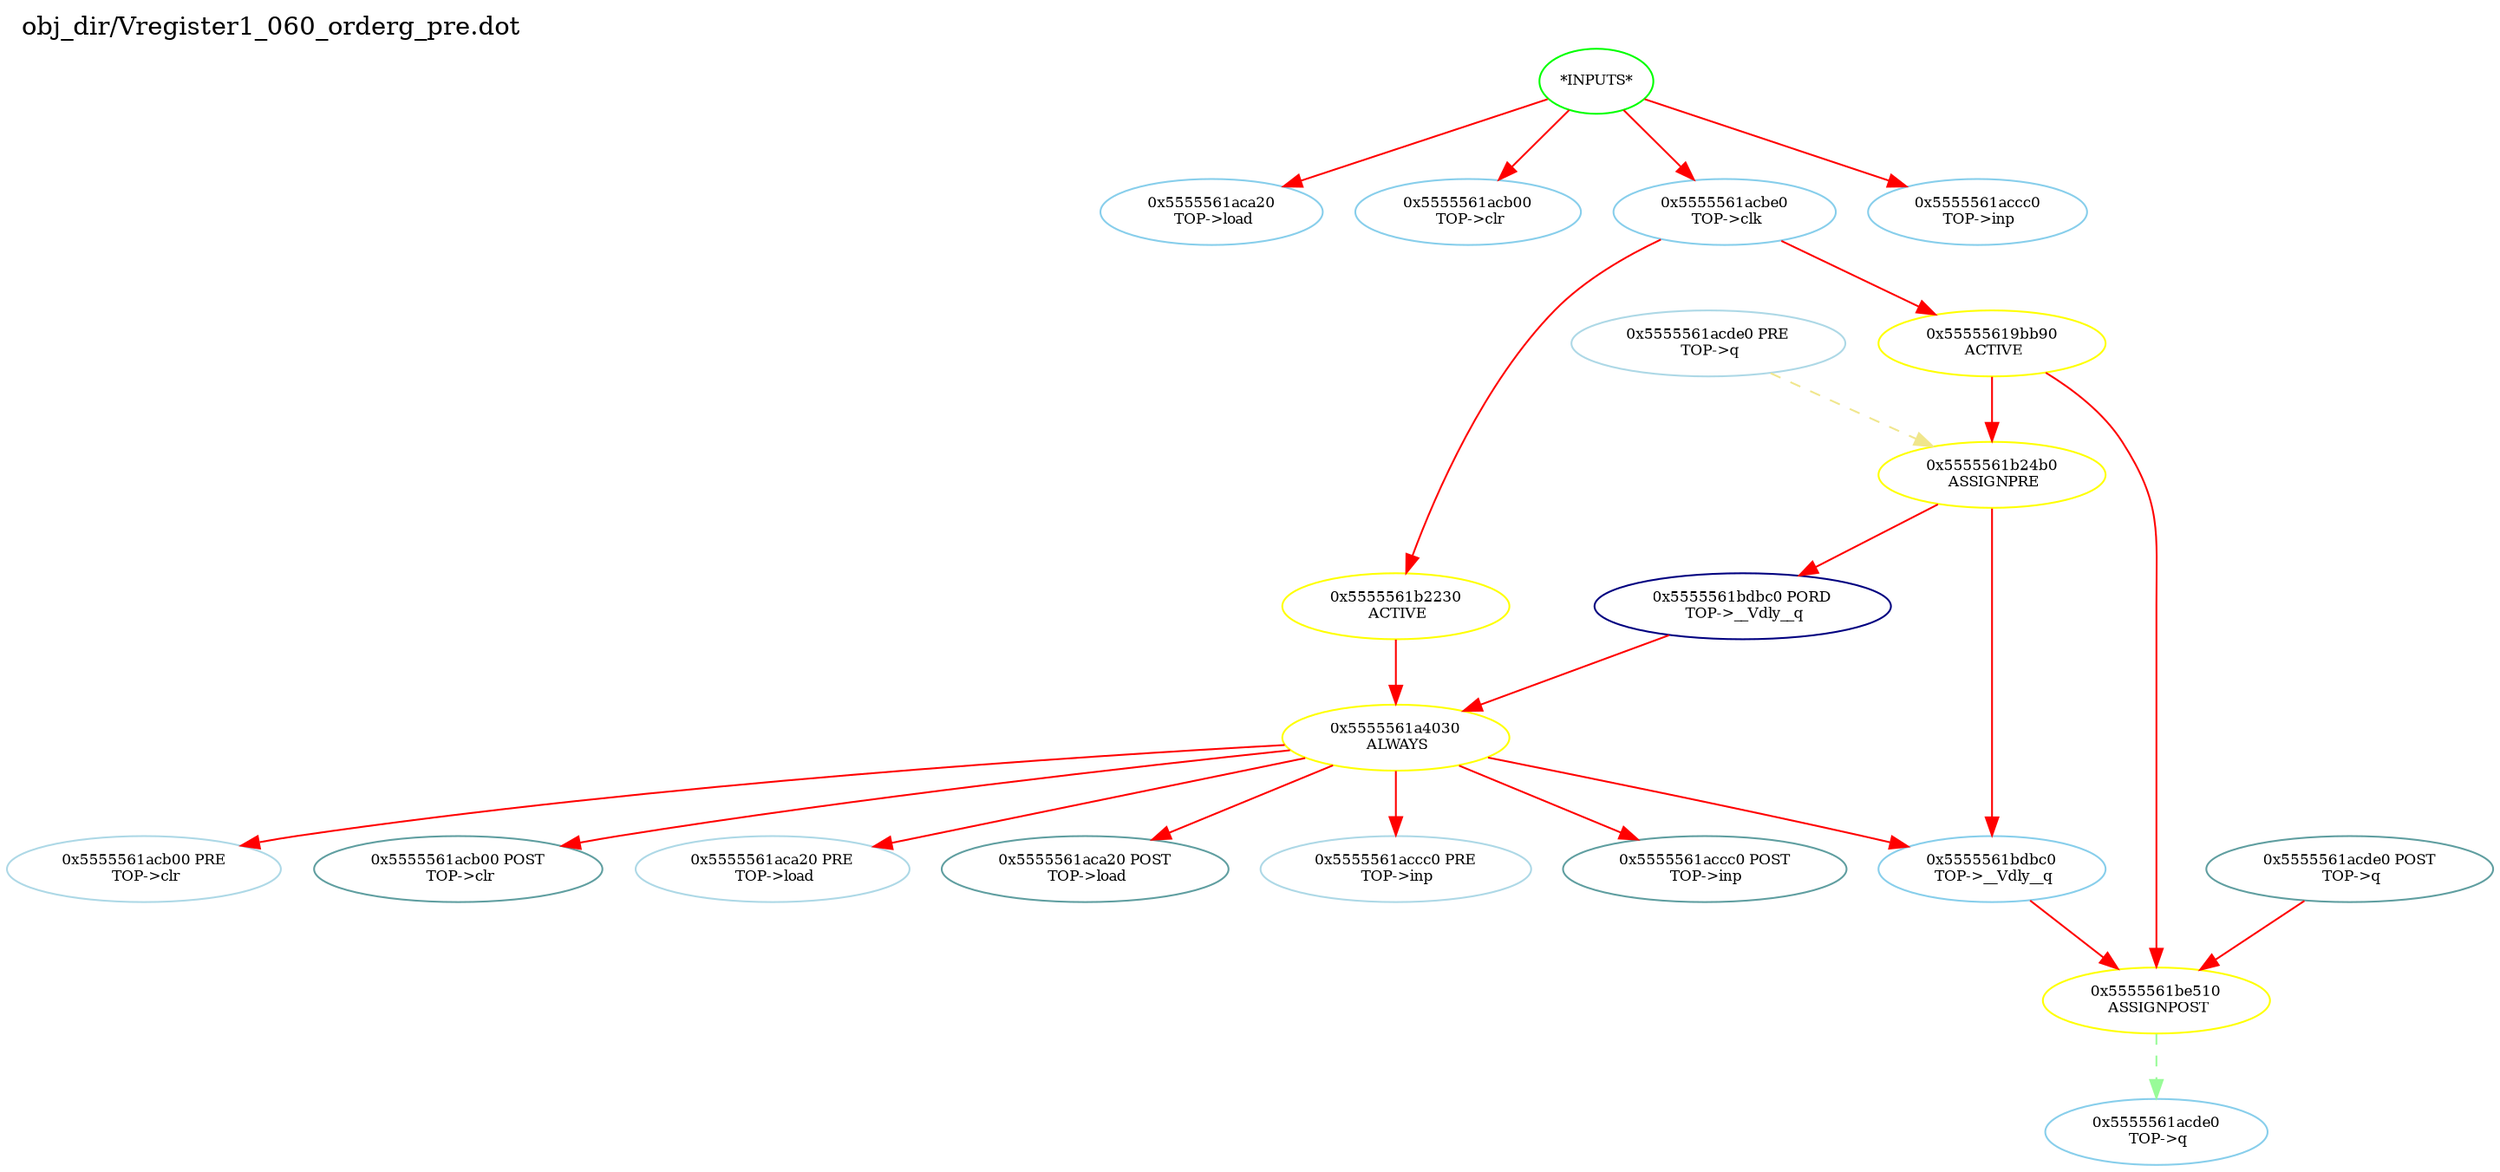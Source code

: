 digraph v3graph {
	graph	[label="obj_dir/Vregister1_060_orderg_pre.dot",
		 labelloc=t, labeljust=l,
		 //size="7.5,10",
		 rankdir=TB];
	n0	[fontsize=8 label="*INPUTS*", color=green];
	n0x5555561ac860_1	[fontsize=8 label="0x5555561aca20\n TOP->load", color=skyblue];
	n0x5555561ac860_2	[fontsize=8 label="0x5555561acb00\n TOP->clr", color=skyblue];
	n0x5555561ac860_3	[fontsize=8 label="0x5555561acbe0\n TOP->clk", color=skyblue];
	n0x5555561ac860_4	[fontsize=8 label="0x5555561accc0\n TOP->inp", color=skyblue];
	n0x5555561ac860_5	[fontsize=8 label="0x5555561b2230\n ACTIVE", color=yellow];
	n0x5555561ac860_6	[fontsize=8 label="0x5555561a4030\n ALWAYS", color=yellow];
	n0x5555561ac860_7	[fontsize=8 label="0x5555561acb00 PRE\n TOP->clr", color=lightblue];
	n0x5555561ac860_8	[fontsize=8 label="0x5555561acb00 POST\n TOP->clr", color=CadetBlue];
	n0x5555561ac860_9	[fontsize=8 label="0x5555561bdbc0 PORD\n TOP->__Vdly__q", color=NavyBlue];
	n0x5555561ac860_10	[fontsize=8 label="0x5555561bdbc0\n TOP->__Vdly__q", color=skyblue];
	n0x5555561ac860_11	[fontsize=8 label="0x5555561aca20 PRE\n TOP->load", color=lightblue];
	n0x5555561ac860_12	[fontsize=8 label="0x5555561aca20 POST\n TOP->load", color=CadetBlue];
	n0x5555561ac860_13	[fontsize=8 label="0x5555561accc0 PRE\n TOP->inp", color=lightblue];
	n0x5555561ac860_14	[fontsize=8 label="0x5555561accc0 POST\n TOP->inp", color=CadetBlue];
	n0x5555561ac860_15	[fontsize=8 label="0x55555619bb90\n ACTIVE", color=yellow];
	n0x5555561ac860_16	[fontsize=8 label="0x5555561b24b0\n ASSIGNPRE", color=yellow];
	n0x5555561ac860_17	[fontsize=8 label="0x5555561acde0 PRE\n TOP->q", color=lightblue];
	n0x5555561ac860_18	[fontsize=8 label="0x5555561be510\n ASSIGNPOST", color=yellow];
	n0x5555561ac860_19	[fontsize=8 label="0x5555561acde0\n TOP->q", color=skyblue];
	n0x5555561ac860_20	[fontsize=8 label="0x5555561acde0 POST\n TOP->q", color=CadetBlue];
	n0 -> n0x5555561ac860_1 [fontsize=8 label="" weight=1 color=red];
	n0 -> n0x5555561ac860_2 [fontsize=8 label="" weight=1 color=red];
	n0 -> n0x5555561ac860_3 [fontsize=8 label="" weight=1 color=red];
	n0 -> n0x5555561ac860_4 [fontsize=8 label="" weight=1 color=red];
	n0x5555561ac860_3 -> n0x5555561ac860_5 [fontsize=8 label="" weight=8 color=red];
	n0x5555561ac860_3 -> n0x5555561ac860_15 [fontsize=8 label="" weight=8 color=red];
	n0x5555561ac860_5 -> n0x5555561ac860_6 [fontsize=8 label="" weight=32 color=red];
	n0x5555561ac860_6 -> n0x5555561ac860_7 [fontsize=8 label="" weight=32 color=red];
	n0x5555561ac860_6 -> n0x5555561ac860_8 [fontsize=8 label="" weight=2 color=red];
	n0x5555561ac860_6 -> n0x5555561ac860_10 [fontsize=8 label="" weight=32 color=red];
	n0x5555561ac860_6 -> n0x5555561ac860_11 [fontsize=8 label="" weight=32 color=red];
	n0x5555561ac860_6 -> n0x5555561ac860_12 [fontsize=8 label="" weight=2 color=red];
	n0x5555561ac860_6 -> n0x5555561ac860_13 [fontsize=8 label="" weight=32 color=red];
	n0x5555561ac860_6 -> n0x5555561ac860_14 [fontsize=8 label="" weight=2 color=red];
	n0x5555561ac860_9 -> n0x5555561ac860_6 [fontsize=8 label="" weight=32 color=red];
	n0x5555561ac860_10 -> n0x5555561ac860_18 [fontsize=8 label="" weight=8 color=red];
	n0x5555561ac860_15 -> n0x5555561ac860_16 [fontsize=8 label="" weight=32 color=red];
	n0x5555561ac860_15 -> n0x5555561ac860_18 [fontsize=8 label="" weight=32 color=red];
	n0x5555561ac860_16 -> n0x5555561ac860_9 [fontsize=8 label="" weight=32 color=red];
	n0x5555561ac860_16 -> n0x5555561ac860_10 [fontsize=8 label="" weight=32 color=red];
	n0x5555561ac860_17 -> n0x5555561ac860_16 [fontsize=8 label="" weight=3 color=khaki style=dashed];
	n0x5555561ac860_18 -> n0x5555561ac860_19 [fontsize=8 label="" weight=1 color=PaleGreen style=dashed];
	n0x5555561ac860_20 -> n0x5555561ac860_18 [fontsize=8 label="" weight=2 color=red];
}
